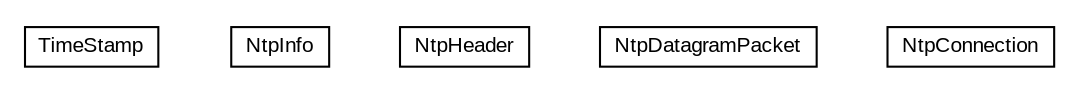 #!/usr/local/bin/dot
#
# Class diagram 
# Generated by UMLGraph version 5.3 (http://www.umlgraph.org/)
#

digraph G {
	edge [fontname="arial",fontsize=10,labelfontname="arial",labelfontsize=10];
	node [fontname="arial",fontsize=10,shape=plaintext];
	nodesep=0.25;
	ranksep=0.5;
	// org.coach.tracing.service.ntp.TimeStamp
	c8192 [label=<<table title="org.coach.tracing.service.ntp.TimeStamp" border="0" cellborder="1" cellspacing="0" cellpadding="2" port="p" href="./TimeStamp.html">
		<tr><td><table border="0" cellspacing="0" cellpadding="1">
<tr><td align="center" balign="center"> TimeStamp </td></tr>
		</table></td></tr>
		</table>>, fontname="arial", fontcolor="black", fontsize=10.0];
	// org.coach.tracing.service.ntp.NtpInfo
	c8193 [label=<<table title="org.coach.tracing.service.ntp.NtpInfo" border="0" cellborder="1" cellspacing="0" cellpadding="2" port="p" href="./NtpInfo.html">
		<tr><td><table border="0" cellspacing="0" cellpadding="1">
<tr><td align="center" balign="center"> NtpInfo </td></tr>
		</table></td></tr>
		</table>>, fontname="arial", fontcolor="black", fontsize=10.0];
	// org.coach.tracing.service.ntp.NtpHeader
	c8194 [label=<<table title="org.coach.tracing.service.ntp.NtpHeader" border="0" cellborder="1" cellspacing="0" cellpadding="2" port="p" href="./NtpHeader.html">
		<tr><td><table border="0" cellspacing="0" cellpadding="1">
<tr><td align="center" balign="center"> NtpHeader </td></tr>
		</table></td></tr>
		</table>>, fontname="arial", fontcolor="black", fontsize=10.0];
	// org.coach.tracing.service.ntp.NtpDatagramPacket
	c8195 [label=<<table title="org.coach.tracing.service.ntp.NtpDatagramPacket" border="0" cellborder="1" cellspacing="0" cellpadding="2" port="p" href="./NtpDatagramPacket.html">
		<tr><td><table border="0" cellspacing="0" cellpadding="1">
<tr><td align="center" balign="center"> NtpDatagramPacket </td></tr>
		</table></td></tr>
		</table>>, fontname="arial", fontcolor="black", fontsize=10.0];
	// org.coach.tracing.service.ntp.NtpConnection
	c8196 [label=<<table title="org.coach.tracing.service.ntp.NtpConnection" border="0" cellborder="1" cellspacing="0" cellpadding="2" port="p" href="./NtpConnection.html">
		<tr><td><table border="0" cellspacing="0" cellpadding="1">
<tr><td align="center" balign="center"> NtpConnection </td></tr>
		</table></td></tr>
		</table>>, fontname="arial", fontcolor="black", fontsize=10.0];
}

